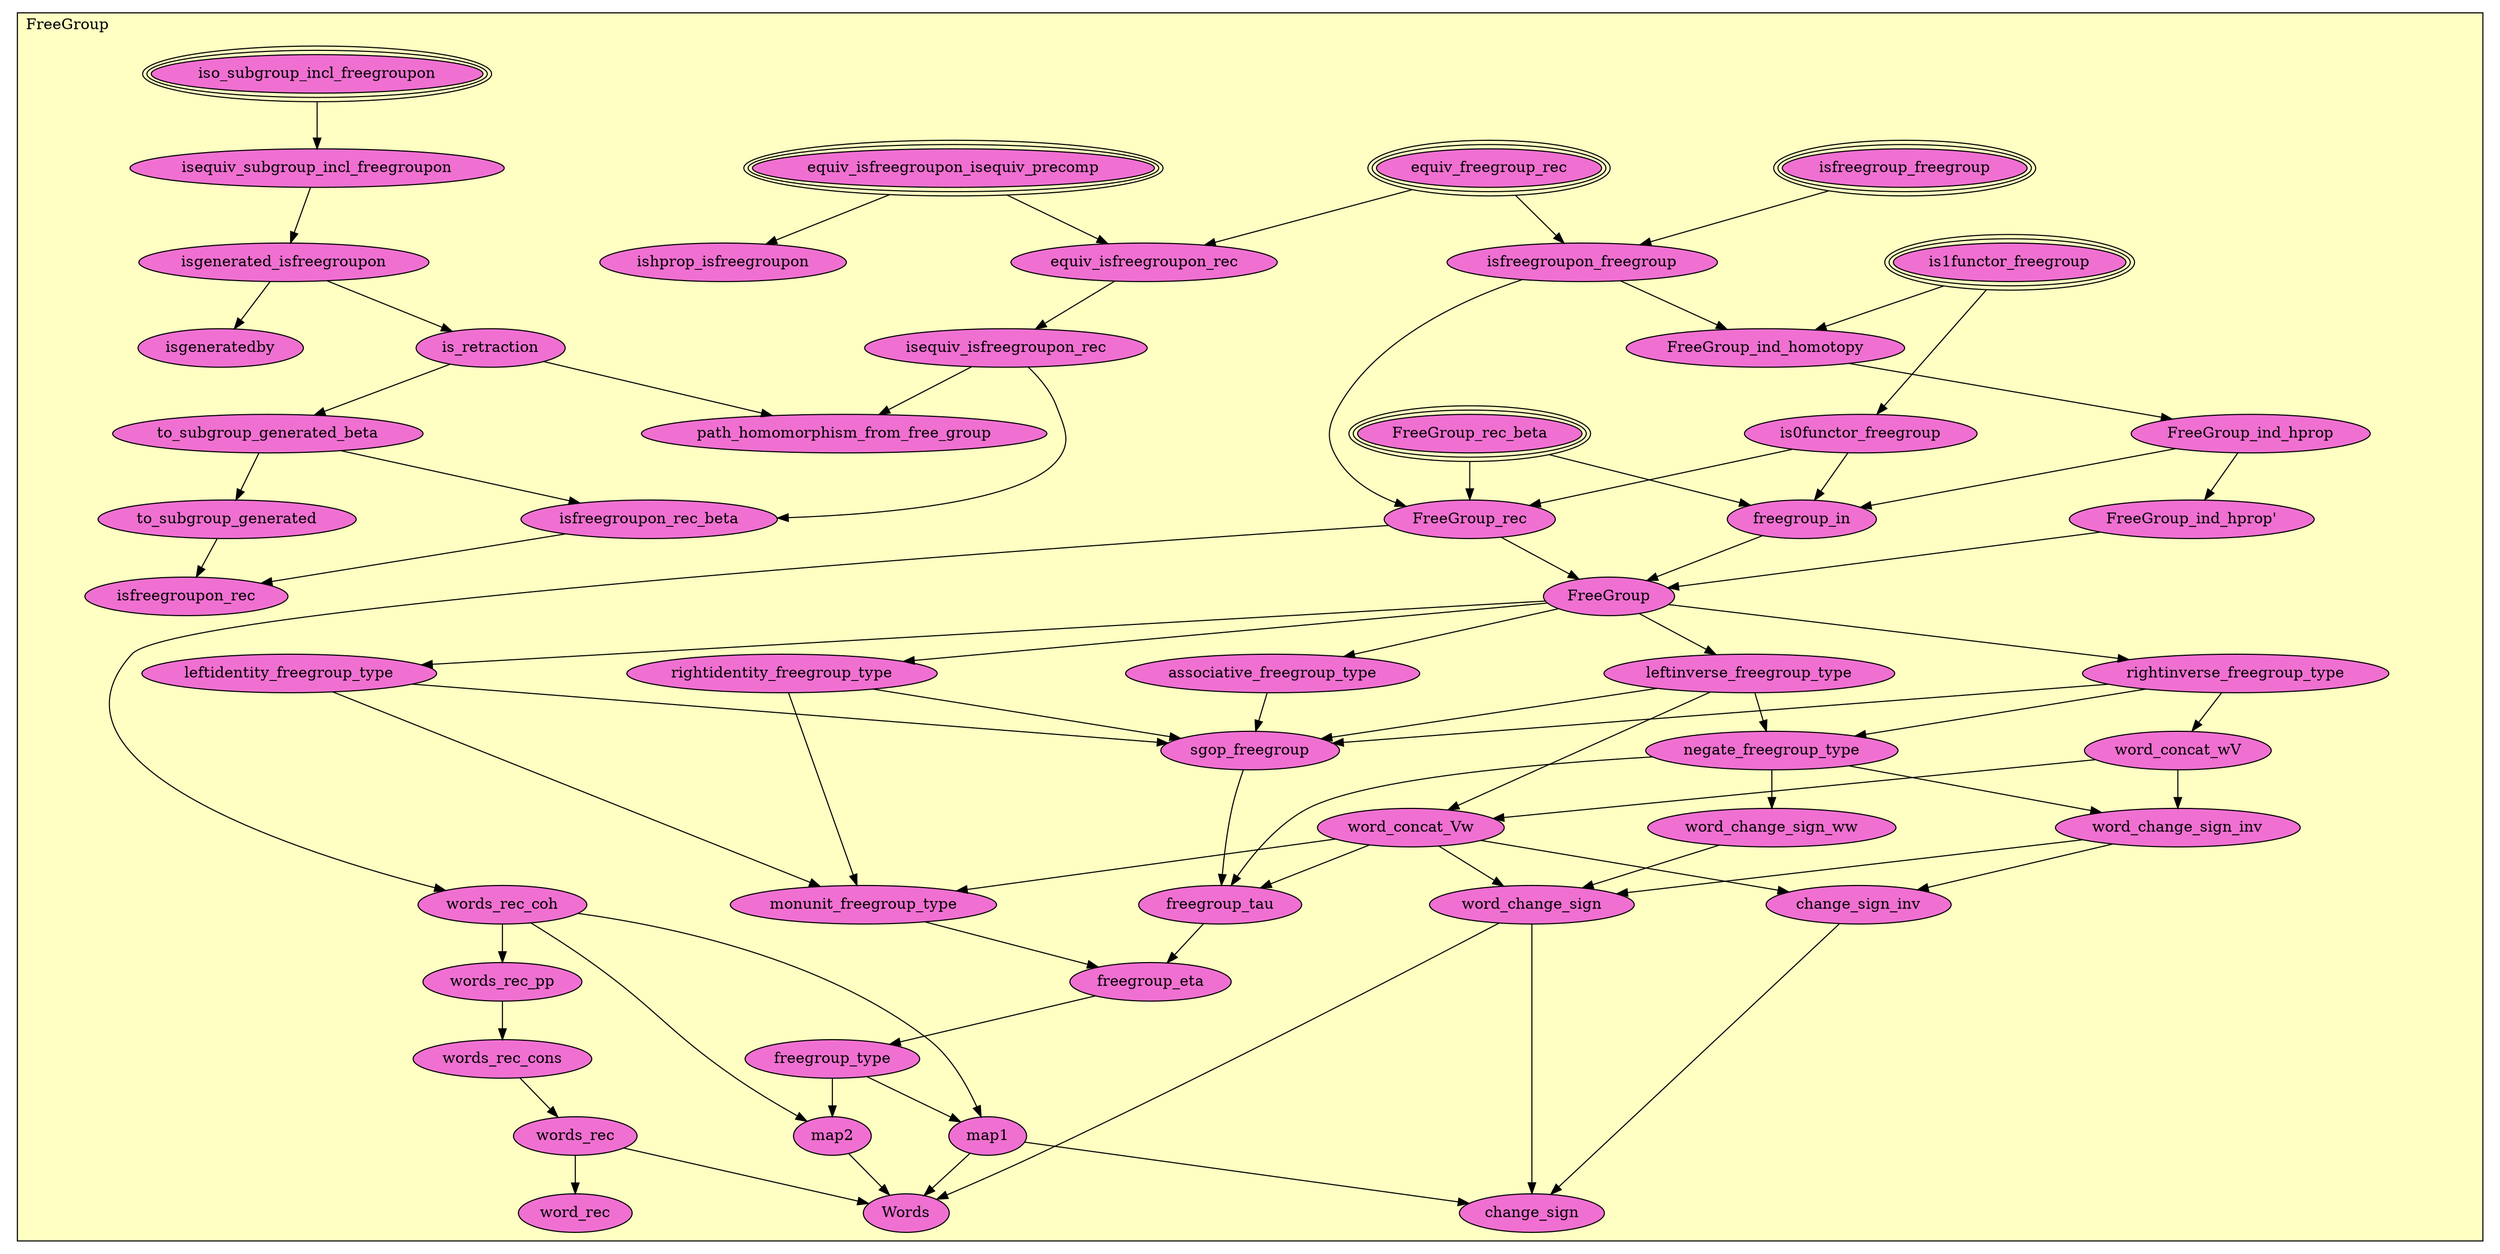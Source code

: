 digraph HoTT_Algebra_Groups_FreeGroup {
  graph [ratio=0.5]
  node [style=filled]
FreeGroup_is1functor_freegroup [label="is1functor_freegroup", URL=<FreeGroup.html#is1functor_freegroup>, peripheries=3, fillcolor="#F070D1"] ;
FreeGroup_is0functor_freegroup [label="is0functor_freegroup", URL=<FreeGroup.html#is0functor_freegroup>, fillcolor="#F070D1"] ;
FreeGroup_iso_subgroup_incl_freegroupon [label="iso_subgroup_incl_freegroupon", URL=<FreeGroup.html#iso_subgroup_incl_freegroupon>, peripheries=3, fillcolor="#F070D1"] ;
FreeGroup_isequiv_subgroup_incl_freegroupon [label="isequiv_subgroup_incl_freegroupon", URL=<FreeGroup.html#isequiv_subgroup_incl_freegroupon>, fillcolor="#F070D1"] ;
FreeGroup_isgenerated_isfreegroupon [label="isgenerated_isfreegroupon", URL=<FreeGroup.html#isgenerated_isfreegroupon>, fillcolor="#F070D1"] ;
FreeGroup_is_retraction [label="is_retraction", URL=<FreeGroup.html#is_retraction>, fillcolor="#F070D1"] ;
FreeGroup_to_subgroup_generated_beta [label="to_subgroup_generated_beta", URL=<FreeGroup.html#to_subgroup_generated_beta>, fillcolor="#F070D1"] ;
FreeGroup_to_subgroup_generated [label="to_subgroup_generated", URL=<FreeGroup.html#to_subgroup_generated>, fillcolor="#F070D1"] ;
FreeGroup_isgeneratedby [label="isgeneratedby", URL=<FreeGroup.html#isgeneratedby>, fillcolor="#F070D1"] ;
FreeGroup_equiv_isfreegroupon_isequiv_precomp [label="equiv_isfreegroupon_isequiv_precomp", URL=<FreeGroup.html#equiv_isfreegroupon_isequiv_precomp>, peripheries=3, fillcolor="#F070D1"] ;
FreeGroup_ishprop_isfreegroupon [label="ishprop_isfreegroupon", URL=<FreeGroup.html#ishprop_isfreegroupon>, fillcolor="#F070D1"] ;
FreeGroup_equiv_freegroup_rec [label="equiv_freegroup_rec", URL=<FreeGroup.html#equiv_freegroup_rec>, peripheries=3, fillcolor="#F070D1"] ;
FreeGroup_equiv_isfreegroupon_rec [label="equiv_isfreegroupon_rec", URL=<FreeGroup.html#equiv_isfreegroupon_rec>, fillcolor="#F070D1"] ;
FreeGroup_isequiv_isfreegroupon_rec [label="isequiv_isfreegroupon_rec", URL=<FreeGroup.html#isequiv_isfreegroupon_rec>, fillcolor="#F070D1"] ;
FreeGroup_path_homomorphism_from_free_group [label="path_homomorphism_from_free_group", URL=<FreeGroup.html#path_homomorphism_from_free_group>, fillcolor="#F070D1"] ;
FreeGroup_isfreegroupon_rec_beta [label="isfreegroupon_rec_beta", URL=<FreeGroup.html#isfreegroupon_rec_beta>, fillcolor="#F070D1"] ;
FreeGroup_isfreegroupon_rec [label="isfreegroupon_rec", URL=<FreeGroup.html#isfreegroupon_rec>, fillcolor="#F070D1"] ;
FreeGroup_isfreegroup_freegroup [label="isfreegroup_freegroup", URL=<FreeGroup.html#isfreegroup_freegroup>, peripheries=3, fillcolor="#F070D1"] ;
FreeGroup_isfreegroupon_freegroup [label="isfreegroupon_freegroup", URL=<FreeGroup.html#isfreegroupon_freegroup>, fillcolor="#F070D1"] ;
FreeGroup_FreeGroup_ind_homotopy [label="FreeGroup_ind_homotopy", URL=<FreeGroup.html#FreeGroup_ind_homotopy>, fillcolor="#F070D1"] ;
FreeGroup_FreeGroup_ind_hprop [label="FreeGroup_ind_hprop", URL=<FreeGroup.html#FreeGroup_ind_hprop>, fillcolor="#F070D1"] ;
FreeGroup_FreeGroup_ind_hprop_ [label="FreeGroup_ind_hprop'", URL=<FreeGroup.html#FreeGroup_ind_hprop'>, fillcolor="#F070D1"] ;
FreeGroup_FreeGroup_rec_beta [label="FreeGroup_rec_beta", URL=<FreeGroup.html#FreeGroup_rec_beta>, peripheries=3, fillcolor="#F070D1"] ;
FreeGroup_freegroup_in [label="freegroup_in", URL=<FreeGroup.html#freegroup_in>, fillcolor="#F070D1"] ;
FreeGroup_FreeGroup_rec [label="FreeGroup_rec", URL=<FreeGroup.html#FreeGroup_rec>, fillcolor="#F070D1"] ;
FreeGroup_words_rec_coh [label="words_rec_coh", URL=<FreeGroup.html#words_rec_coh>, fillcolor="#F070D1"] ;
FreeGroup_words_rec_pp [label="words_rec_pp", URL=<FreeGroup.html#words_rec_pp>, fillcolor="#F070D1"] ;
FreeGroup_words_rec_cons [label="words_rec_cons", URL=<FreeGroup.html#words_rec_cons>, fillcolor="#F070D1"] ;
FreeGroup_words_rec [label="words_rec", URL=<FreeGroup.html#words_rec>, fillcolor="#F070D1"] ;
FreeGroup_word_rec [label="word_rec", URL=<FreeGroup.html#word_rec>, fillcolor="#F070D1"] ;
FreeGroup_FreeGroup [label="FreeGroup", URL=<FreeGroup.html#FreeGroup>, fillcolor="#F070D1"] ;
FreeGroup_rightinverse_freegroup_type [label="rightinverse_freegroup_type", URL=<FreeGroup.html#rightinverse_freegroup_type>, fillcolor="#F070D1"] ;
FreeGroup_leftinverse_freegroup_type [label="leftinverse_freegroup_type", URL=<FreeGroup.html#leftinverse_freegroup_type>, fillcolor="#F070D1"] ;
FreeGroup_rightidentity_freegroup_type [label="rightidentity_freegroup_type", URL=<FreeGroup.html#rightidentity_freegroup_type>, fillcolor="#F070D1"] ;
FreeGroup_leftidentity_freegroup_type [label="leftidentity_freegroup_type", URL=<FreeGroup.html#leftidentity_freegroup_type>, fillcolor="#F070D1"] ;
FreeGroup_associative_freegroup_type [label="associative_freegroup_type", URL=<FreeGroup.html#associative_freegroup_type>, fillcolor="#F070D1"] ;
FreeGroup_negate_freegroup_type [label="negate_freegroup_type", URL=<FreeGroup.html#negate_freegroup_type>, fillcolor="#F070D1"] ;
FreeGroup_word_concat_wV [label="word_concat_wV", URL=<FreeGroup.html#word_concat_wV>, fillcolor="#F070D1"] ;
FreeGroup_word_concat_Vw [label="word_concat_Vw", URL=<FreeGroup.html#word_concat_Vw>, fillcolor="#F070D1"] ;
FreeGroup_word_change_sign_inv [label="word_change_sign_inv", URL=<FreeGroup.html#word_change_sign_inv>, fillcolor="#F070D1"] ;
FreeGroup_word_change_sign_ww [label="word_change_sign_ww", URL=<FreeGroup.html#word_change_sign_ww>, fillcolor="#F070D1"] ;
FreeGroup_word_change_sign [label="word_change_sign", URL=<FreeGroup.html#word_change_sign>, fillcolor="#F070D1"] ;
FreeGroup_monunit_freegroup_type [label="monunit_freegroup_type", URL=<FreeGroup.html#monunit_freegroup_type>, fillcolor="#F070D1"] ;
FreeGroup_sgop_freegroup [label="sgop_freegroup", URL=<FreeGroup.html#sgop_freegroup>, fillcolor="#F070D1"] ;
FreeGroup_freegroup_tau [label="freegroup_tau", URL=<FreeGroup.html#freegroup_tau>, fillcolor="#F070D1"] ;
FreeGroup_freegroup_eta [label="freegroup_eta", URL=<FreeGroup.html#freegroup_eta>, fillcolor="#F070D1"] ;
FreeGroup_freegroup_type [label="freegroup_type", URL=<FreeGroup.html#freegroup_type>, fillcolor="#F070D1"] ;
FreeGroup_map2 [label="map2", URL=<FreeGroup.html#map2>, fillcolor="#F070D1"] ;
FreeGroup_map1 [label="map1", URL=<FreeGroup.html#map1>, fillcolor="#F070D1"] ;
FreeGroup_change_sign_inv [label="change_sign_inv", URL=<FreeGroup.html#change_sign_inv>, fillcolor="#F070D1"] ;
FreeGroup_change_sign [label="change_sign", URL=<FreeGroup.html#change_sign>, fillcolor="#F070D1"] ;
FreeGroup_Words [label="Words", URL=<FreeGroup.html#Words>, fillcolor="#F070D1"] ;
  FreeGroup_is1functor_freegroup -> FreeGroup_is0functor_freegroup [] ;
  FreeGroup_is1functor_freegroup -> FreeGroup_FreeGroup_ind_homotopy [] ;
  FreeGroup_is0functor_freegroup -> FreeGroup_freegroup_in [] ;
  FreeGroup_is0functor_freegroup -> FreeGroup_FreeGroup_rec [] ;
  FreeGroup_iso_subgroup_incl_freegroupon -> FreeGroup_isequiv_subgroup_incl_freegroupon [] ;
  FreeGroup_isequiv_subgroup_incl_freegroupon -> FreeGroup_isgenerated_isfreegroupon [] ;
  FreeGroup_isgenerated_isfreegroupon -> FreeGroup_is_retraction [] ;
  FreeGroup_isgenerated_isfreegroupon -> FreeGroup_isgeneratedby [] ;
  FreeGroup_is_retraction -> FreeGroup_to_subgroup_generated_beta [] ;
  FreeGroup_is_retraction -> FreeGroup_path_homomorphism_from_free_group [] ;
  FreeGroup_to_subgroup_generated_beta -> FreeGroup_to_subgroup_generated [] ;
  FreeGroup_to_subgroup_generated_beta -> FreeGroup_isfreegroupon_rec_beta [] ;
  FreeGroup_to_subgroup_generated -> FreeGroup_isfreegroupon_rec [] ;
  FreeGroup_equiv_isfreegroupon_isequiv_precomp -> FreeGroup_ishprop_isfreegroupon [] ;
  FreeGroup_equiv_isfreegroupon_isequiv_precomp -> FreeGroup_equiv_isfreegroupon_rec [] ;
  FreeGroup_equiv_freegroup_rec -> FreeGroup_equiv_isfreegroupon_rec [] ;
  FreeGroup_equiv_freegroup_rec -> FreeGroup_isfreegroupon_freegroup [] ;
  FreeGroup_equiv_isfreegroupon_rec -> FreeGroup_isequiv_isfreegroupon_rec [] ;
  FreeGroup_isequiv_isfreegroupon_rec -> FreeGroup_path_homomorphism_from_free_group [] ;
  FreeGroup_isequiv_isfreegroupon_rec -> FreeGroup_isfreegroupon_rec_beta [] ;
  FreeGroup_isfreegroupon_rec_beta -> FreeGroup_isfreegroupon_rec [] ;
  FreeGroup_isfreegroup_freegroup -> FreeGroup_isfreegroupon_freegroup [] ;
  FreeGroup_isfreegroupon_freegroup -> FreeGroup_FreeGroup_ind_homotopy [] ;
  FreeGroup_isfreegroupon_freegroup -> FreeGroup_FreeGroup_rec [] ;
  FreeGroup_FreeGroup_ind_homotopy -> FreeGroup_FreeGroup_ind_hprop [] ;
  FreeGroup_FreeGroup_ind_hprop -> FreeGroup_FreeGroup_ind_hprop_ [] ;
  FreeGroup_FreeGroup_ind_hprop -> FreeGroup_freegroup_in [] ;
  FreeGroup_FreeGroup_ind_hprop_ -> FreeGroup_FreeGroup [] ;
  FreeGroup_FreeGroup_rec_beta -> FreeGroup_freegroup_in [] ;
  FreeGroup_FreeGroup_rec_beta -> FreeGroup_FreeGroup_rec [] ;
  FreeGroup_freegroup_in -> FreeGroup_FreeGroup [] ;
  FreeGroup_FreeGroup_rec -> FreeGroup_words_rec_coh [] ;
  FreeGroup_FreeGroup_rec -> FreeGroup_FreeGroup [] ;
  FreeGroup_words_rec_coh -> FreeGroup_words_rec_pp [] ;
  FreeGroup_words_rec_coh -> FreeGroup_map2 [] ;
  FreeGroup_words_rec_coh -> FreeGroup_map1 [] ;
  FreeGroup_words_rec_pp -> FreeGroup_words_rec_cons [] ;
  FreeGroup_words_rec_cons -> FreeGroup_words_rec [] ;
  FreeGroup_words_rec -> FreeGroup_word_rec [] ;
  FreeGroup_words_rec -> FreeGroup_Words [] ;
  FreeGroup_FreeGroup -> FreeGroup_rightinverse_freegroup_type [] ;
  FreeGroup_FreeGroup -> FreeGroup_leftinverse_freegroup_type [] ;
  FreeGroup_FreeGroup -> FreeGroup_rightidentity_freegroup_type [] ;
  FreeGroup_FreeGroup -> FreeGroup_leftidentity_freegroup_type [] ;
  FreeGroup_FreeGroup -> FreeGroup_associative_freegroup_type [] ;
  FreeGroup_rightinverse_freegroup_type -> FreeGroup_negate_freegroup_type [] ;
  FreeGroup_rightinverse_freegroup_type -> FreeGroup_word_concat_wV [] ;
  FreeGroup_rightinverse_freegroup_type -> FreeGroup_sgop_freegroup [] ;
  FreeGroup_leftinverse_freegroup_type -> FreeGroup_negate_freegroup_type [] ;
  FreeGroup_leftinverse_freegroup_type -> FreeGroup_word_concat_Vw [] ;
  FreeGroup_leftinverse_freegroup_type -> FreeGroup_sgop_freegroup [] ;
  FreeGroup_rightidentity_freegroup_type -> FreeGroup_monunit_freegroup_type [] ;
  FreeGroup_rightidentity_freegroup_type -> FreeGroup_sgop_freegroup [] ;
  FreeGroup_leftidentity_freegroup_type -> FreeGroup_monunit_freegroup_type [] ;
  FreeGroup_leftidentity_freegroup_type -> FreeGroup_sgop_freegroup [] ;
  FreeGroup_associative_freegroup_type -> FreeGroup_sgop_freegroup [] ;
  FreeGroup_negate_freegroup_type -> FreeGroup_word_change_sign_inv [] ;
  FreeGroup_negate_freegroup_type -> FreeGroup_word_change_sign_ww [] ;
  FreeGroup_negate_freegroup_type -> FreeGroup_freegroup_tau [] ;
  FreeGroup_word_concat_wV -> FreeGroup_word_concat_Vw [] ;
  FreeGroup_word_concat_wV -> FreeGroup_word_change_sign_inv [] ;
  FreeGroup_word_concat_Vw -> FreeGroup_word_change_sign [] ;
  FreeGroup_word_concat_Vw -> FreeGroup_monunit_freegroup_type [] ;
  FreeGroup_word_concat_Vw -> FreeGroup_freegroup_tau [] ;
  FreeGroup_word_concat_Vw -> FreeGroup_change_sign_inv [] ;
  FreeGroup_word_change_sign_inv -> FreeGroup_word_change_sign [] ;
  FreeGroup_word_change_sign_inv -> FreeGroup_change_sign_inv [] ;
  FreeGroup_word_change_sign_ww -> FreeGroup_word_change_sign [] ;
  FreeGroup_word_change_sign -> FreeGroup_change_sign [] ;
  FreeGroup_word_change_sign -> FreeGroup_Words [] ;
  FreeGroup_monunit_freegroup_type -> FreeGroup_freegroup_eta [] ;
  FreeGroup_sgop_freegroup -> FreeGroup_freegroup_tau [] ;
  FreeGroup_freegroup_tau -> FreeGroup_freegroup_eta [] ;
  FreeGroup_freegroup_eta -> FreeGroup_freegroup_type [] ;
  FreeGroup_freegroup_type -> FreeGroup_map2 [] ;
  FreeGroup_freegroup_type -> FreeGroup_map1 [] ;
  FreeGroup_map2 -> FreeGroup_Words [] ;
  FreeGroup_map1 -> FreeGroup_change_sign [] ;
  FreeGroup_map1 -> FreeGroup_Words [] ;
  FreeGroup_change_sign_inv -> FreeGroup_change_sign [] ;
subgraph cluster_FreeGroup { label="FreeGroup"; fillcolor="#FFFFC3"; labeljust=l; style=filled 
FreeGroup_Words; FreeGroup_change_sign; FreeGroup_change_sign_inv; FreeGroup_map1; FreeGroup_map2; FreeGroup_freegroup_type; FreeGroup_freegroup_eta; FreeGroup_freegroup_tau; FreeGroup_sgop_freegroup; FreeGroup_monunit_freegroup_type; FreeGroup_word_change_sign; FreeGroup_word_change_sign_ww; FreeGroup_word_change_sign_inv; FreeGroup_word_concat_Vw; FreeGroup_word_concat_wV; FreeGroup_negate_freegroup_type; FreeGroup_associative_freegroup_type; FreeGroup_leftidentity_freegroup_type; FreeGroup_rightidentity_freegroup_type; FreeGroup_leftinverse_freegroup_type; FreeGroup_rightinverse_freegroup_type; FreeGroup_FreeGroup; FreeGroup_word_rec; FreeGroup_words_rec; FreeGroup_words_rec_cons; FreeGroup_words_rec_pp; FreeGroup_words_rec_coh; FreeGroup_FreeGroup_rec; FreeGroup_freegroup_in; FreeGroup_FreeGroup_rec_beta; FreeGroup_FreeGroup_ind_hprop_; FreeGroup_FreeGroup_ind_hprop; FreeGroup_FreeGroup_ind_homotopy; FreeGroup_isfreegroupon_freegroup; FreeGroup_isfreegroup_freegroup; FreeGroup_isfreegroupon_rec; FreeGroup_isfreegroupon_rec_beta; FreeGroup_path_homomorphism_from_free_group; FreeGroup_isequiv_isfreegroupon_rec; FreeGroup_equiv_isfreegroupon_rec; FreeGroup_equiv_freegroup_rec; FreeGroup_ishprop_isfreegroupon; FreeGroup_equiv_isfreegroupon_isequiv_precomp; FreeGroup_isgeneratedby; FreeGroup_to_subgroup_generated; FreeGroup_to_subgroup_generated_beta; FreeGroup_is_retraction; FreeGroup_isgenerated_isfreegroupon; FreeGroup_isequiv_subgroup_incl_freegroupon; FreeGroup_iso_subgroup_incl_freegroupon; FreeGroup_is0functor_freegroup; FreeGroup_is1functor_freegroup; };
} /* END */

